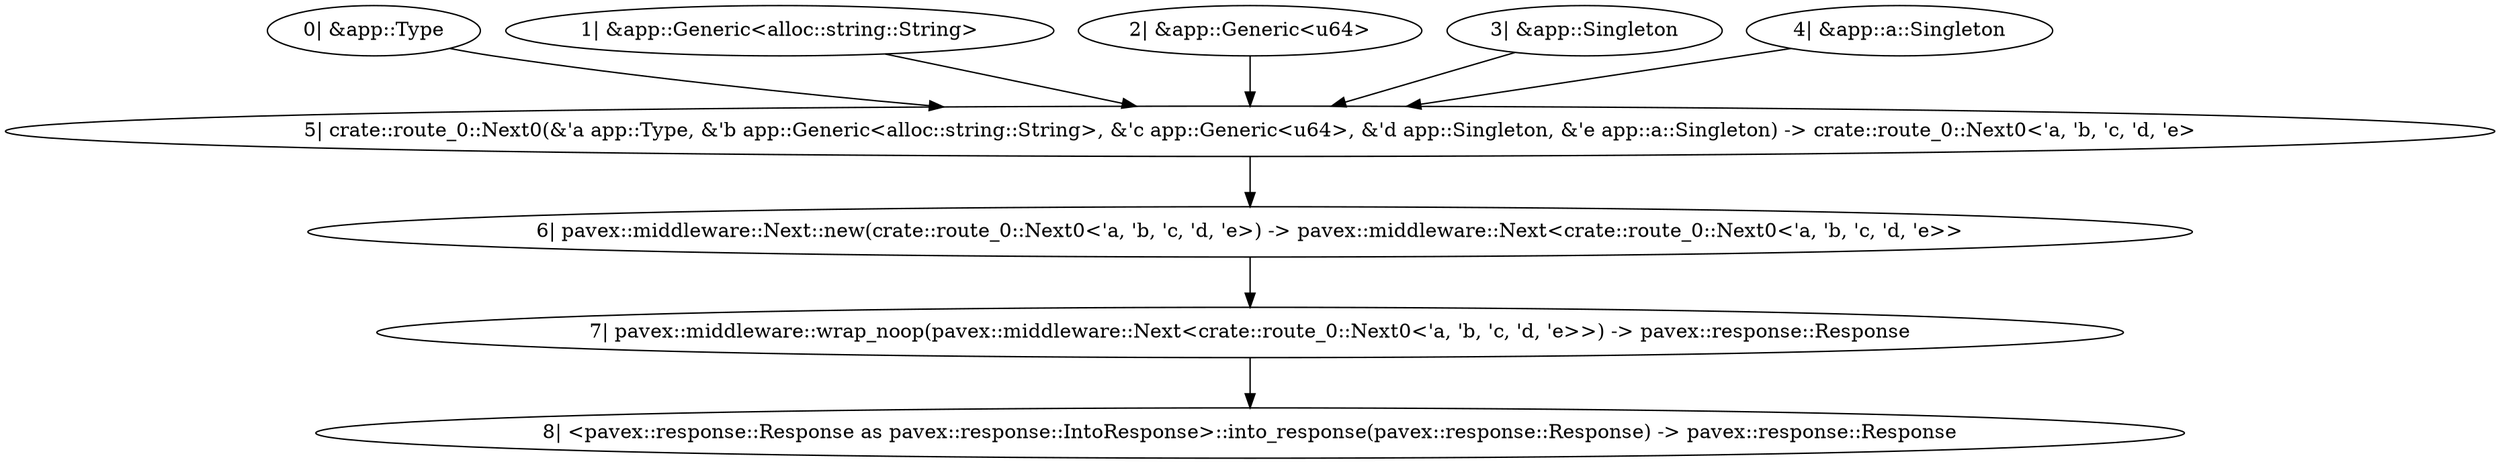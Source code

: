 digraph "GET / - 0" {
    0 [ label = "0| &app::Type"]
    1 [ label = "1| &app::Generic<alloc::string::String>"]
    2 [ label = "2| &app::Generic<u64>"]
    3 [ label = "3| &app::Singleton"]
    4 [ label = "4| &app::a::Singleton"]
    5 [ label = "5| crate::route_0::Next0(&'a app::Type, &'b app::Generic<alloc::string::String>, &'c app::Generic<u64>, &'d app::Singleton, &'e app::a::Singleton) -> crate::route_0::Next0<'a, 'b, 'c, 'd, 'e>"]
    6 [ label = "6| pavex::middleware::Next::new(crate::route_0::Next0<'a, 'b, 'c, 'd, 'e>) -> pavex::middleware::Next<crate::route_0::Next0<'a, 'b, 'c, 'd, 'e>>"]
    7 [ label = "7| pavex::middleware::wrap_noop(pavex::middleware::Next<crate::route_0::Next0<'a, 'b, 'c, 'd, 'e>>) -> pavex::response::Response"]
    8 [ label = "8| <pavex::response::Response as pavex::response::IntoResponse>::into_response(pavex::response::Response) -> pavex::response::Response"]
    6 -> 7 [ ]
    5 -> 6 [ ]
    4 -> 5 [ ]
    3 -> 5 [ ]
    2 -> 5 [ ]
    1 -> 5 [ ]
    7 -> 8 [ ]
    0 -> 5 [ ]
}
digraph "GET / - 1" {
    0 [ label = "0| &app::Type"]
    1 [ label = "1| &app::Generic<alloc::string::String>"]
    2 [ label = "2| &app::Generic<u64>"]
    3 [ label = "3| &app::Singleton"]
    4 [ label = "4| &app::a::Singleton"]
    5 [ label = "5| app::handler(&app::Type, &app::Generic<alloc::string::String>, &app::Generic<u64>, &app::Singleton, &app::a::Singleton) -> pavex::response::Response"]
    6 [ label = "6| <pavex::response::Response as pavex::response::IntoResponse>::into_response(pavex::response::Response) -> pavex::response::Response"]
    4 -> 5 [ ]
    3 -> 5 [ ]
    2 -> 5 [ ]
    1 -> 5 [ ]
    5 -> 6 [ ]
    0 -> 5 [ ]
}
digraph "* * - 0" {
    0 [ label = "0| &pavex::router::AllowedMethods"]
    1 [ label = "1| crate::route_1::Next0(&'a pavex::router::AllowedMethods) -> crate::route_1::Next0<'a>"]
    2 [ label = "2| pavex::middleware::Next::new(crate::route_1::Next0<'a>) -> pavex::middleware::Next<crate::route_1::Next0<'a>>"]
    3 [ label = "3| pavex::middleware::wrap_noop(pavex::middleware::Next<crate::route_1::Next0<'a>>) -> pavex::response::Response"]
    4 [ label = "4| <pavex::response::Response as pavex::response::IntoResponse>::into_response(pavex::response::Response) -> pavex::response::Response"]
    2 -> 3 [ ]
    1 -> 2 [ ]
    3 -> 4 [ ]
    0 -> 1 [ ]
}
digraph "* * - 1" {
    0 [ label = "0| &pavex::router::AllowedMethods"]
    1 [ label = "1| pavex::router::default_fallback(&pavex::router::AllowedMethods) -> pavex::response::Response"]
    2 [ label = "2| <pavex::response::Response as pavex::response::IntoResponse>::into_response(pavex::response::Response) -> pavex::response::Response"]
    1 -> 2 [ ]
    0 -> 1 [ ]
}
digraph app_state {
    0 [ label = "0| app::Type::new() -> app::Type"]
    1 [ label = "1| app::Generic::new() -> app::Generic<u64>"]
    2 [ label = "2| app::Generic::new() -> app::Generic<alloc::string::String>"]
    3 [ label = "3| app::Singleton::new() -> app::Singleton"]
    4 [ label = "4| app::a::Singleton::new() -> app::a::Singleton"]
    5 [ label = "5| crate::ApplicationState(app::a::Singleton, app::Singleton, app::Generic<alloc::string::String>, app::Generic<u64>, app::Type) -> crate::ApplicationState"]
    0 -> 5 [ ]
    1 -> 5 [ ]
    2 -> 5 [ ]
    3 -> 5 [ ]
    4 -> 5 [ ]
}